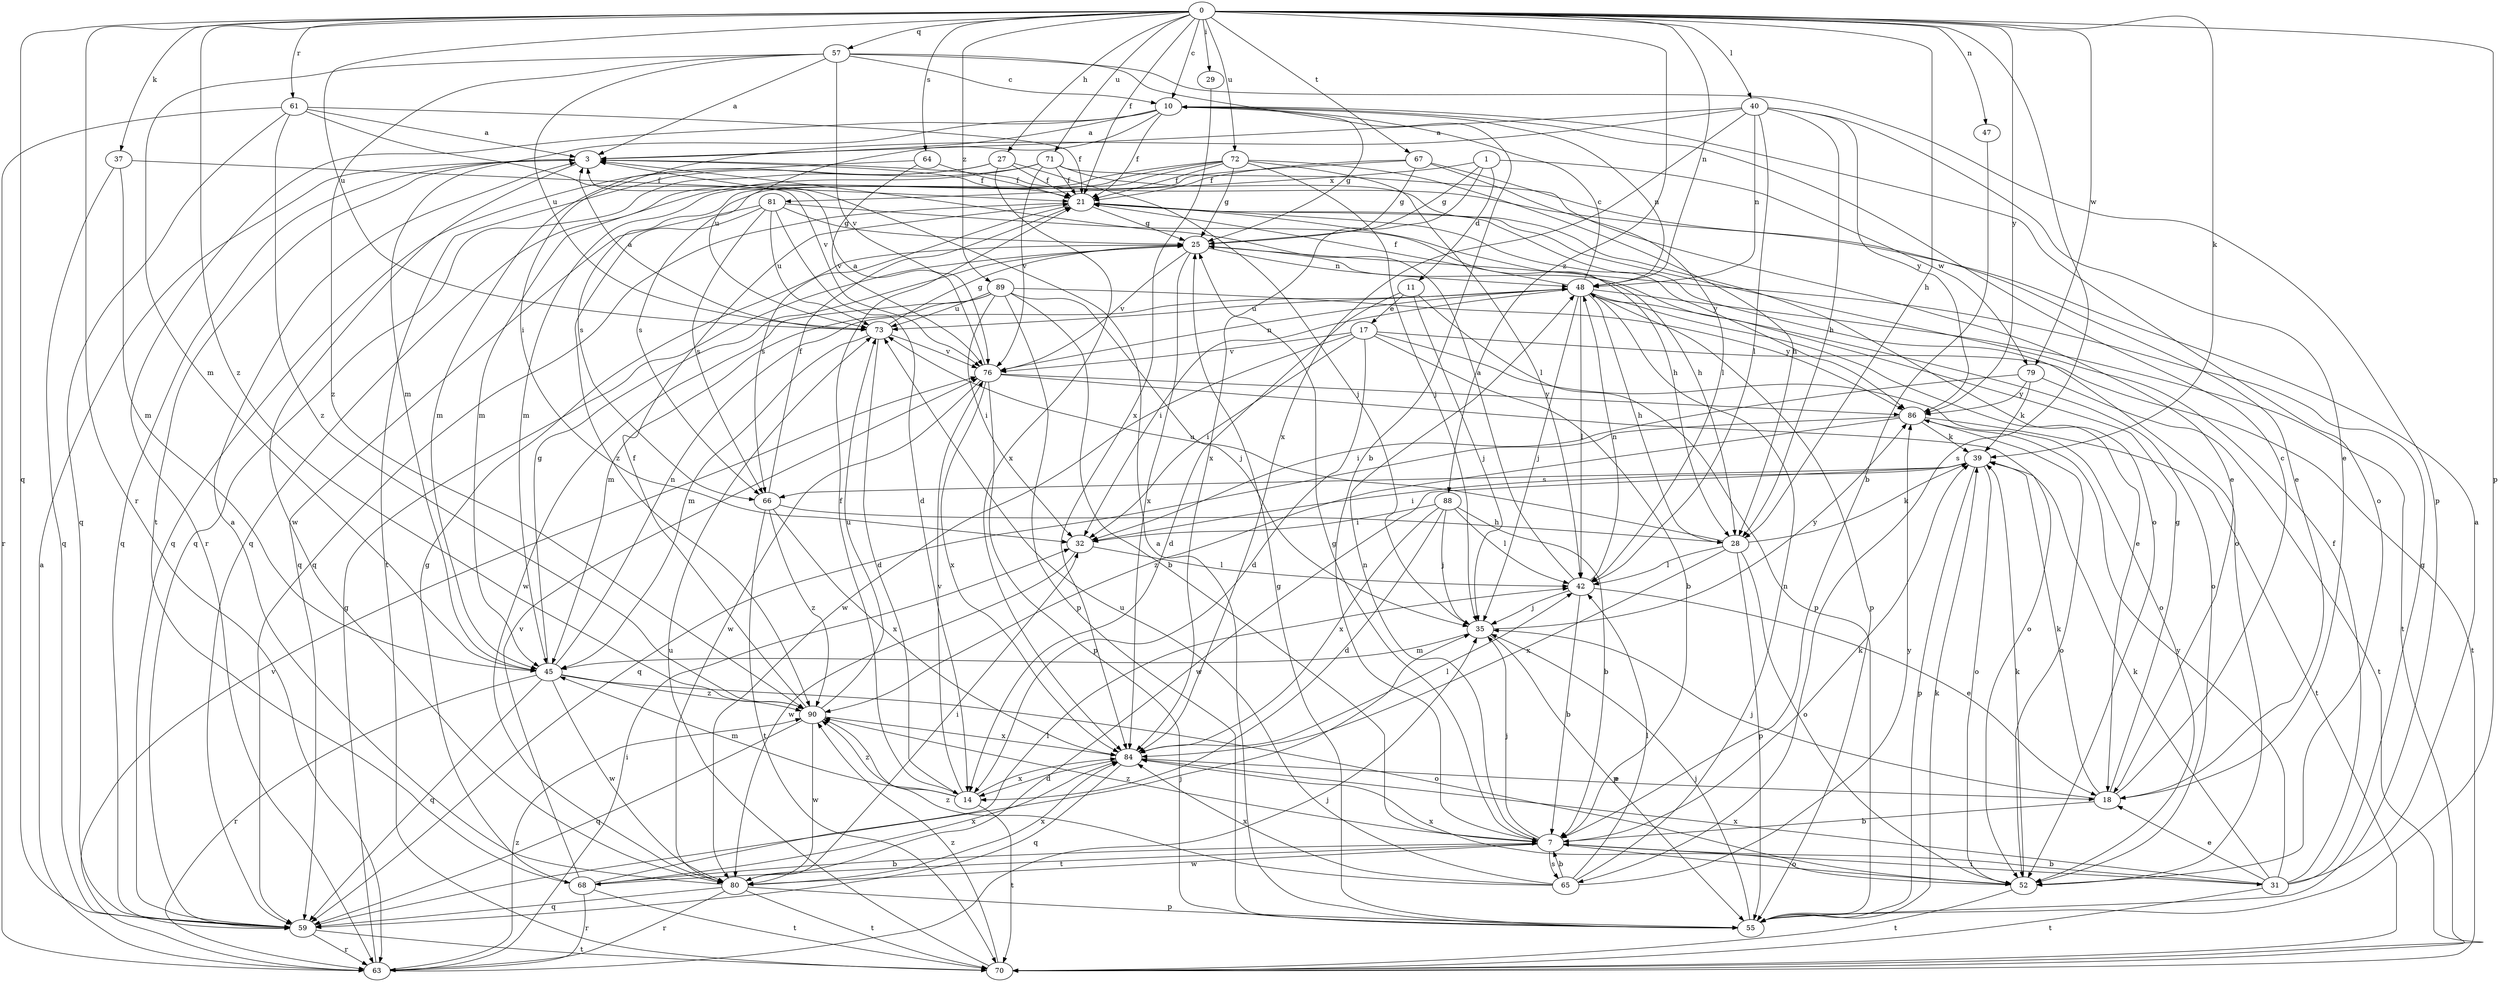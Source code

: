strict digraph  {
0;
1;
3;
7;
10;
11;
14;
17;
18;
21;
25;
27;
28;
29;
31;
32;
35;
37;
39;
40;
42;
45;
47;
48;
52;
55;
57;
59;
61;
63;
64;
65;
66;
67;
68;
70;
71;
72;
73;
76;
79;
80;
81;
84;
86;
88;
89;
90;
0 -> 10  [label=c];
0 -> 21  [label=f];
0 -> 27  [label=h];
0 -> 28  [label=h];
0 -> 29  [label=i];
0 -> 37  [label=k];
0 -> 39  [label=k];
0 -> 40  [label=l];
0 -> 47  [label=n];
0 -> 48  [label=n];
0 -> 55  [label=p];
0 -> 57  [label=q];
0 -> 59  [label=q];
0 -> 61  [label=r];
0 -> 63  [label=r];
0 -> 64  [label=s];
0 -> 65  [label=s];
0 -> 67  [label=t];
0 -> 71  [label=u];
0 -> 72  [label=u];
0 -> 73  [label=u];
0 -> 79  [label=w];
0 -> 86  [label=y];
0 -> 88  [label=z];
0 -> 89  [label=z];
0 -> 90  [label=z];
1 -> 11  [label=d];
1 -> 25  [label=g];
1 -> 79  [label=w];
1 -> 81  [label=x];
1 -> 84  [label=x];
3 -> 21  [label=f];
3 -> 59  [label=q];
3 -> 68  [label=t];
3 -> 80  [label=w];
7 -> 25  [label=g];
7 -> 31  [label=i];
7 -> 35  [label=j];
7 -> 39  [label=k];
7 -> 48  [label=n];
7 -> 52  [label=o];
7 -> 65  [label=s];
7 -> 68  [label=t];
7 -> 80  [label=w];
7 -> 90  [label=z];
10 -> 3  [label=a];
10 -> 21  [label=f];
10 -> 25  [label=g];
10 -> 45  [label=m];
10 -> 48  [label=n];
10 -> 52  [label=o];
10 -> 63  [label=r];
10 -> 73  [label=u];
11 -> 14  [label=d];
11 -> 17  [label=e];
11 -> 35  [label=j];
11 -> 55  [label=p];
14 -> 21  [label=f];
14 -> 45  [label=m];
14 -> 70  [label=t];
14 -> 76  [label=v];
14 -> 84  [label=x];
14 -> 90  [label=z];
17 -> 7  [label=b];
17 -> 14  [label=d];
17 -> 32  [label=i];
17 -> 52  [label=o];
17 -> 70  [label=t];
17 -> 76  [label=v];
17 -> 80  [label=w];
18 -> 7  [label=b];
18 -> 10  [label=c];
18 -> 25  [label=g];
18 -> 35  [label=j];
18 -> 39  [label=k];
21 -> 25  [label=g];
21 -> 28  [label=h];
21 -> 52  [label=o];
21 -> 59  [label=q];
21 -> 66  [label=s];
21 -> 86  [label=y];
25 -> 48  [label=n];
25 -> 76  [label=v];
25 -> 84  [label=x];
27 -> 21  [label=f];
27 -> 35  [label=j];
27 -> 59  [label=q];
27 -> 70  [label=t];
27 -> 84  [label=x];
28 -> 39  [label=k];
28 -> 42  [label=l];
28 -> 52  [label=o];
28 -> 55  [label=p];
28 -> 73  [label=u];
28 -> 84  [label=x];
29 -> 84  [label=x];
31 -> 3  [label=a];
31 -> 7  [label=b];
31 -> 18  [label=e];
31 -> 21  [label=f];
31 -> 25  [label=g];
31 -> 39  [label=k];
31 -> 70  [label=t];
31 -> 84  [label=x];
31 -> 86  [label=y];
32 -> 42  [label=l];
32 -> 80  [label=w];
35 -> 45  [label=m];
35 -> 55  [label=p];
35 -> 86  [label=y];
37 -> 21  [label=f];
37 -> 45  [label=m];
37 -> 59  [label=q];
39 -> 32  [label=i];
39 -> 52  [label=o];
39 -> 55  [label=p];
39 -> 66  [label=s];
39 -> 80  [label=w];
40 -> 3  [label=a];
40 -> 18  [label=e];
40 -> 28  [label=h];
40 -> 32  [label=i];
40 -> 42  [label=l];
40 -> 48  [label=n];
40 -> 84  [label=x];
40 -> 86  [label=y];
42 -> 3  [label=a];
42 -> 7  [label=b];
42 -> 18  [label=e];
42 -> 35  [label=j];
42 -> 48  [label=n];
45 -> 25  [label=g];
45 -> 48  [label=n];
45 -> 52  [label=o];
45 -> 59  [label=q];
45 -> 63  [label=r];
45 -> 80  [label=w];
45 -> 90  [label=z];
47 -> 7  [label=b];
48 -> 10  [label=c];
48 -> 18  [label=e];
48 -> 21  [label=f];
48 -> 28  [label=h];
48 -> 32  [label=i];
48 -> 35  [label=j];
48 -> 42  [label=l];
48 -> 52  [label=o];
48 -> 55  [label=p];
48 -> 70  [label=t];
48 -> 73  [label=u];
52 -> 39  [label=k];
52 -> 70  [label=t];
52 -> 84  [label=x];
55 -> 3  [label=a];
55 -> 25  [label=g];
55 -> 35  [label=j];
55 -> 39  [label=k];
57 -> 3  [label=a];
57 -> 7  [label=b];
57 -> 10  [label=c];
57 -> 45  [label=m];
57 -> 55  [label=p];
57 -> 73  [label=u];
57 -> 76  [label=v];
57 -> 90  [label=z];
59 -> 35  [label=j];
59 -> 63  [label=r];
59 -> 70  [label=t];
61 -> 3  [label=a];
61 -> 21  [label=f];
61 -> 59  [label=q];
61 -> 63  [label=r];
61 -> 76  [label=v];
61 -> 90  [label=z];
63 -> 3  [label=a];
63 -> 25  [label=g];
63 -> 32  [label=i];
63 -> 35  [label=j];
63 -> 76  [label=v];
63 -> 90  [label=z];
64 -> 21  [label=f];
64 -> 45  [label=m];
64 -> 76  [label=v];
65 -> 7  [label=b];
65 -> 42  [label=l];
65 -> 48  [label=n];
65 -> 73  [label=u];
65 -> 84  [label=x];
65 -> 86  [label=y];
65 -> 90  [label=z];
66 -> 21  [label=f];
66 -> 28  [label=h];
66 -> 70  [label=t];
66 -> 84  [label=x];
66 -> 90  [label=z];
67 -> 18  [label=e];
67 -> 21  [label=f];
67 -> 25  [label=g];
67 -> 42  [label=l];
67 -> 66  [label=s];
68 -> 7  [label=b];
68 -> 25  [label=g];
68 -> 42  [label=l];
68 -> 63  [label=r];
68 -> 70  [label=t];
68 -> 76  [label=v];
68 -> 84  [label=x];
70 -> 73  [label=u];
70 -> 90  [label=z];
71 -> 18  [label=e];
71 -> 21  [label=f];
71 -> 45  [label=m];
71 -> 52  [label=o];
71 -> 59  [label=q];
71 -> 76  [label=v];
72 -> 21  [label=f];
72 -> 25  [label=g];
72 -> 28  [label=h];
72 -> 35  [label=j];
72 -> 42  [label=l];
72 -> 45  [label=m];
72 -> 59  [label=q];
72 -> 66  [label=s];
73 -> 3  [label=a];
73 -> 14  [label=d];
73 -> 25  [label=g];
73 -> 45  [label=m];
73 -> 76  [label=v];
76 -> 3  [label=a];
76 -> 48  [label=n];
76 -> 52  [label=o];
76 -> 55  [label=p];
76 -> 80  [label=w];
76 -> 84  [label=x];
76 -> 86  [label=y];
79 -> 32  [label=i];
79 -> 39  [label=k];
79 -> 70  [label=t];
79 -> 86  [label=y];
80 -> 3  [label=a];
80 -> 32  [label=i];
80 -> 55  [label=p];
80 -> 59  [label=q];
80 -> 63  [label=r];
80 -> 70  [label=t];
80 -> 84  [label=x];
81 -> 14  [label=d];
81 -> 25  [label=g];
81 -> 28  [label=h];
81 -> 59  [label=q];
81 -> 66  [label=s];
81 -> 73  [label=u];
81 -> 90  [label=z];
84 -> 14  [label=d];
84 -> 18  [label=e];
84 -> 42  [label=l];
84 -> 59  [label=q];
86 -> 39  [label=k];
86 -> 52  [label=o];
86 -> 59  [label=q];
86 -> 70  [label=t];
86 -> 90  [label=z];
88 -> 7  [label=b];
88 -> 14  [label=d];
88 -> 32  [label=i];
88 -> 35  [label=j];
88 -> 42  [label=l];
88 -> 84  [label=x];
89 -> 7  [label=b];
89 -> 32  [label=i];
89 -> 35  [label=j];
89 -> 45  [label=m];
89 -> 55  [label=p];
89 -> 73  [label=u];
89 -> 80  [label=w];
89 -> 86  [label=y];
90 -> 21  [label=f];
90 -> 59  [label=q];
90 -> 73  [label=u];
90 -> 80  [label=w];
90 -> 84  [label=x];
}
